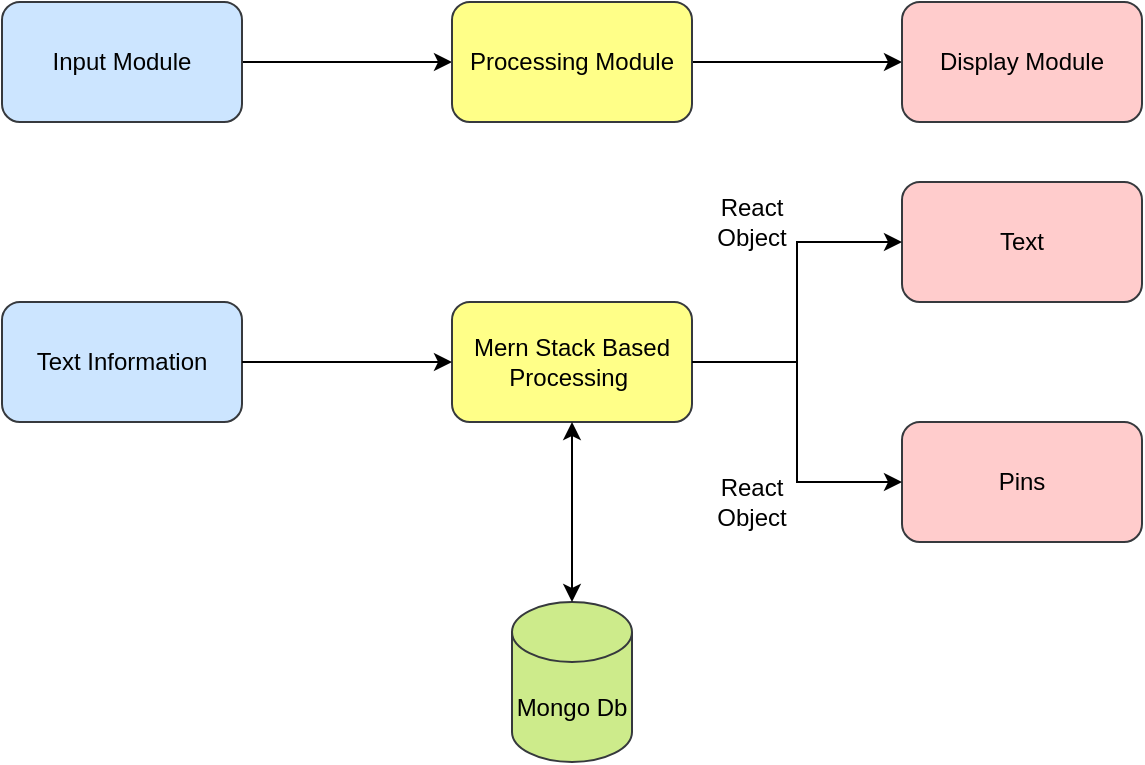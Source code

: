 <mxfile version="20.0.4" type="github">
  <diagram id="C5RBs43oDa-KdzZeNtuy" name="Page-1">
    <mxGraphModel dx="1422" dy="804" grid="1" gridSize="10" guides="1" tooltips="1" connect="1" arrows="1" fold="1" page="1" pageScale="1" pageWidth="827" pageHeight="1169" math="0" shadow="0">
      <root>
        <mxCell id="WIyWlLk6GJQsqaUBKTNV-0" />
        <mxCell id="WIyWlLk6GJQsqaUBKTNV-1" parent="WIyWlLk6GJQsqaUBKTNV-0" />
        <mxCell id="DUX31OiN_8U5dp4mFE_F-23" style="edgeStyle=orthogonalEdgeStyle;rounded=0;orthogonalLoop=1;jettySize=auto;html=1;entryX=0;entryY=0.5;entryDx=0;entryDy=0;startArrow=none;startFill=0;" edge="1" parent="WIyWlLk6GJQsqaUBKTNV-1" source="DUX31OiN_8U5dp4mFE_F-0" target="DUX31OiN_8U5dp4mFE_F-1">
          <mxGeometry relative="1" as="geometry" />
        </mxCell>
        <mxCell id="DUX31OiN_8U5dp4mFE_F-0" value="Input Module" style="rounded=1;whiteSpace=wrap;html=1;fillColor=#cce5ff;strokeColor=#36393d;" vertex="1" parent="WIyWlLk6GJQsqaUBKTNV-1">
          <mxGeometry x="120" y="240" width="120" height="60" as="geometry" />
        </mxCell>
        <mxCell id="DUX31OiN_8U5dp4mFE_F-24" style="edgeStyle=orthogonalEdgeStyle;rounded=0;orthogonalLoop=1;jettySize=auto;html=1;startArrow=none;startFill=0;" edge="1" parent="WIyWlLk6GJQsqaUBKTNV-1" source="DUX31OiN_8U5dp4mFE_F-1" target="DUX31OiN_8U5dp4mFE_F-2">
          <mxGeometry relative="1" as="geometry" />
        </mxCell>
        <mxCell id="DUX31OiN_8U5dp4mFE_F-1" value="Processing Module" style="rounded=1;whiteSpace=wrap;html=1;fillColor=#ffff88;strokeColor=#36393d;" vertex="1" parent="WIyWlLk6GJQsqaUBKTNV-1">
          <mxGeometry x="345" y="240" width="120" height="60" as="geometry" />
        </mxCell>
        <mxCell id="DUX31OiN_8U5dp4mFE_F-2" value="Display Module" style="rounded=1;whiteSpace=wrap;html=1;fillColor=#ffcccc;strokeColor=#36393d;" vertex="1" parent="WIyWlLk6GJQsqaUBKTNV-1">
          <mxGeometry x="570" y="240" width="120" height="60" as="geometry" />
        </mxCell>
        <mxCell id="DUX31OiN_8U5dp4mFE_F-21" value="" style="group;" vertex="1" connectable="0" parent="WIyWlLk6GJQsqaUBKTNV-1">
          <mxGeometry x="120" y="330" width="570" height="290" as="geometry" />
        </mxCell>
        <mxCell id="DUX31OiN_8U5dp4mFE_F-3" value="Text Information" style="rounded=1;whiteSpace=wrap;html=1;fillColor=#cce5ff;strokeColor=#36393d;" vertex="1" parent="DUX31OiN_8U5dp4mFE_F-21">
          <mxGeometry y="60" width="120" height="60" as="geometry" />
        </mxCell>
        <mxCell id="DUX31OiN_8U5dp4mFE_F-4" value="Mern Stack Based Processing&amp;nbsp;" style="rounded=1;whiteSpace=wrap;html=1;fillColor=#ffff88;strokeColor=#36393d;" vertex="1" parent="DUX31OiN_8U5dp4mFE_F-21">
          <mxGeometry x="225" y="60" width="120" height="60" as="geometry" />
        </mxCell>
        <mxCell id="DUX31OiN_8U5dp4mFE_F-6" style="edgeStyle=orthogonalEdgeStyle;rounded=0;orthogonalLoop=1;jettySize=auto;html=1;" edge="1" parent="DUX31OiN_8U5dp4mFE_F-21" source="DUX31OiN_8U5dp4mFE_F-3" target="DUX31OiN_8U5dp4mFE_F-4">
          <mxGeometry relative="1" as="geometry" />
        </mxCell>
        <mxCell id="DUX31OiN_8U5dp4mFE_F-8" value="Text" style="whiteSpace=wrap;html=1;rounded=1;fillColor=#ffcccc;strokeColor=#36393d;" vertex="1" parent="DUX31OiN_8U5dp4mFE_F-21">
          <mxGeometry x="450" width="120" height="60" as="geometry" />
        </mxCell>
        <mxCell id="DUX31OiN_8U5dp4mFE_F-9" value="" style="edgeStyle=orthogonalEdgeStyle;rounded=0;orthogonalLoop=1;jettySize=auto;html=1;" edge="1" parent="DUX31OiN_8U5dp4mFE_F-21" source="DUX31OiN_8U5dp4mFE_F-4" target="DUX31OiN_8U5dp4mFE_F-8">
          <mxGeometry relative="1" as="geometry" />
        </mxCell>
        <mxCell id="DUX31OiN_8U5dp4mFE_F-10" value="Pins" style="whiteSpace=wrap;html=1;rounded=1;fillColor=#ffcccc;strokeColor=#36393d;" vertex="1" parent="DUX31OiN_8U5dp4mFE_F-21">
          <mxGeometry x="450" y="120" width="120" height="60" as="geometry" />
        </mxCell>
        <mxCell id="DUX31OiN_8U5dp4mFE_F-12" value="React Object" style="text;html=1;strokeColor=none;fillColor=none;align=center;verticalAlign=middle;whiteSpace=wrap;rounded=0;" vertex="1" parent="DUX31OiN_8U5dp4mFE_F-21">
          <mxGeometry x="360" y="10" width="30" height="20" as="geometry" />
        </mxCell>
        <mxCell id="DUX31OiN_8U5dp4mFE_F-18" value="Mongo Db" style="shape=cylinder3;whiteSpace=wrap;html=1;boundedLbl=1;backgroundOutline=1;size=15;fillColor=#cdeb8b;strokeColor=#36393d;" vertex="1" parent="DUX31OiN_8U5dp4mFE_F-21">
          <mxGeometry x="255" y="210" width="60" height="80" as="geometry" />
        </mxCell>
        <mxCell id="DUX31OiN_8U5dp4mFE_F-20" value="React Object" style="text;html=1;strokeColor=none;fillColor=none;align=center;verticalAlign=middle;whiteSpace=wrap;rounded=0;" vertex="1" parent="DUX31OiN_8U5dp4mFE_F-21">
          <mxGeometry x="360" y="150" width="30" height="20" as="geometry" />
        </mxCell>
        <mxCell id="DUX31OiN_8U5dp4mFE_F-11" value="" style="edgeStyle=orthogonalEdgeStyle;rounded=0;orthogonalLoop=1;jettySize=auto;html=1;" edge="1" parent="DUX31OiN_8U5dp4mFE_F-21" source="DUX31OiN_8U5dp4mFE_F-4" target="DUX31OiN_8U5dp4mFE_F-10">
          <mxGeometry relative="1" as="geometry" />
        </mxCell>
        <mxCell id="DUX31OiN_8U5dp4mFE_F-19" style="edgeStyle=orthogonalEdgeStyle;rounded=0;orthogonalLoop=1;jettySize=auto;html=1;startArrow=classic;startFill=1;" edge="1" parent="DUX31OiN_8U5dp4mFE_F-21" source="DUX31OiN_8U5dp4mFE_F-4" target="DUX31OiN_8U5dp4mFE_F-18">
          <mxGeometry relative="1" as="geometry">
            <mxPoint x="230" y="585" as="sourcePoint" />
          </mxGeometry>
        </mxCell>
      </root>
    </mxGraphModel>
  </diagram>
</mxfile>
